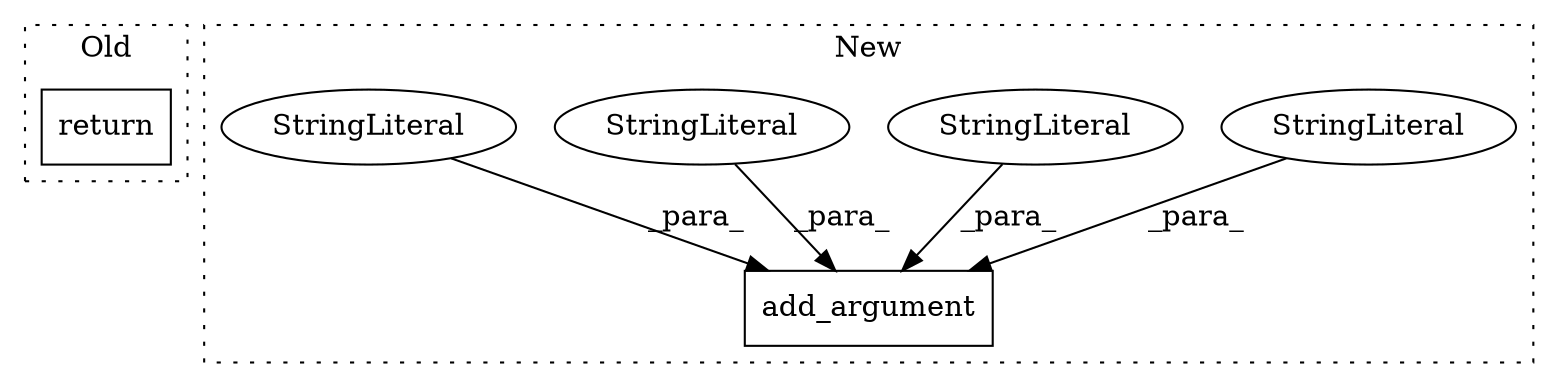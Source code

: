 digraph G {
subgraph cluster0 {
1 [label="return" a="41" s="791" l="7" shape="box"];
label = "Old";
style="dotted";
}
subgraph cluster1 {
2 [label="add_argument" a="32" s="1008,1076" l="13,1" shape="box"];
3 [label="StringLiteral" a="45" s="1048" l="28" shape="ellipse"];
4 [label="StringLiteral" a="45" s="1021" l="4" shape="ellipse"];
5 [label="StringLiteral" a="45" s="1035" l="12" shape="ellipse"];
6 [label="StringLiteral" a="45" s="1026" l="8" shape="ellipse"];
label = "New";
style="dotted";
}
3 -> 2 [label="_para_"];
4 -> 2 [label="_para_"];
5 -> 2 [label="_para_"];
6 -> 2 [label="_para_"];
}
